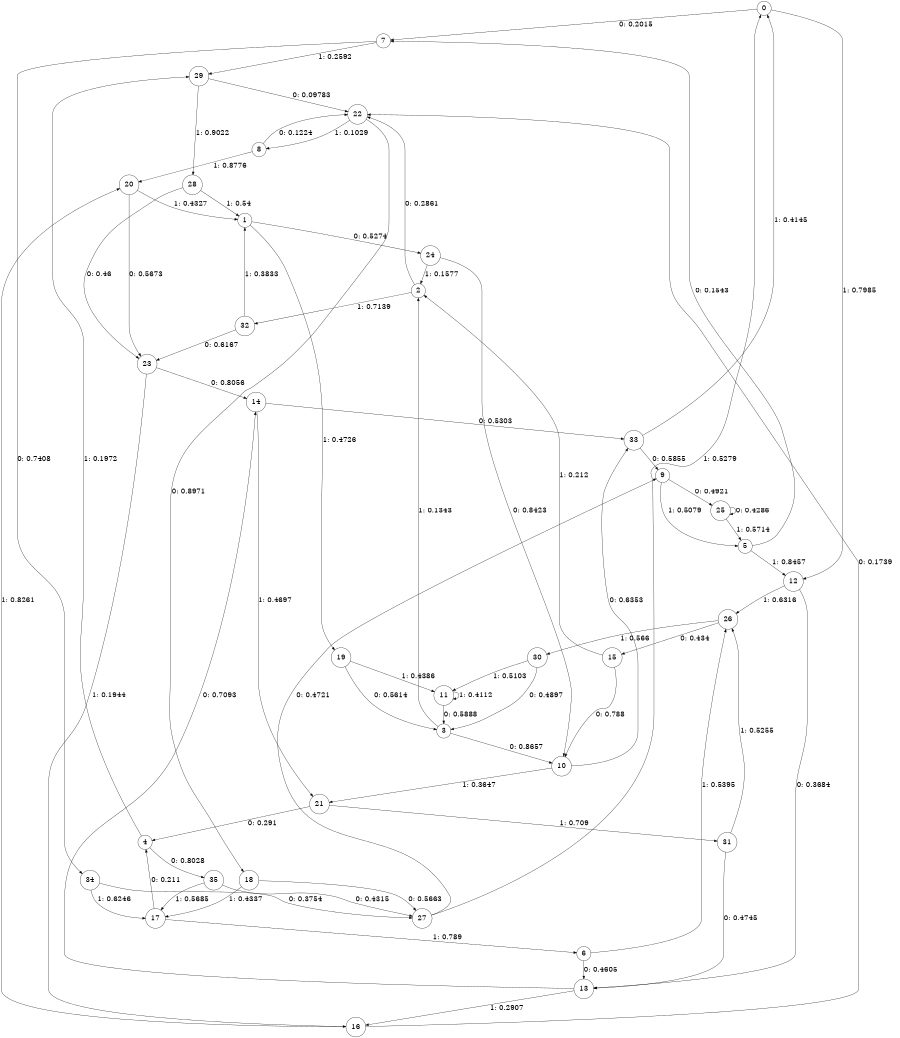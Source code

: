 digraph "ch8randomL6" {
size = "6,8.5";
ratio = "fill";
node [shape = circle];
node [fontsize = 24];
edge [fontsize = 24];
0 -> 7 [label = "0: 0.2015   "];
0 -> 12 [label = "1: 0.7985   "];
1 -> 24 [label = "0: 0.5274   "];
1 -> 19 [label = "1: 0.4726   "];
2 -> 22 [label = "0: 0.2861   "];
2 -> 32 [label = "1: 0.7139   "];
3 -> 10 [label = "0: 0.8657   "];
3 -> 2 [label = "1: 0.1343   "];
4 -> 35 [label = "0: 0.8028   "];
4 -> 29 [label = "1: 0.1972   "];
5 -> 7 [label = "0: 0.1543   "];
5 -> 12 [label = "1: 0.8457   "];
6 -> 13 [label = "0: 0.4605   "];
6 -> 26 [label = "1: 0.5395   "];
7 -> 34 [label = "0: 0.7408   "];
7 -> 29 [label = "1: 0.2592   "];
8 -> 22 [label = "0: 0.1224   "];
8 -> 20 [label = "1: 0.8776   "];
9 -> 25 [label = "0: 0.4921   "];
9 -> 5 [label = "1: 0.5079   "];
10 -> 33 [label = "0: 0.6353   "];
10 -> 21 [label = "1: 0.3647   "];
11 -> 3 [label = "0: 0.5888   "];
11 -> 11 [label = "1: 0.4112   "];
12 -> 13 [label = "0: 0.3684   "];
12 -> 26 [label = "1: 0.6316   "];
13 -> 14 [label = "0: 0.7093   "];
13 -> 16 [label = "1: 0.2907   "];
14 -> 33 [label = "0: 0.5303   "];
14 -> 21 [label = "1: 0.4697   "];
15 -> 10 [label = "0: 0.788    "];
15 -> 2 [label = "1: 0.212    "];
16 -> 22 [label = "0: 0.1739   "];
16 -> 20 [label = "1: 0.8261   "];
17 -> 4 [label = "0: 0.211    "];
17 -> 6 [label = "1: 0.789    "];
18 -> 27 [label = "0: 0.5663   "];
18 -> 17 [label = "1: 0.4337   "];
19 -> 3 [label = "0: 0.5614   "];
19 -> 11 [label = "1: 0.4386   "];
20 -> 23 [label = "0: 0.5673   "];
20 -> 1 [label = "1: 0.4327   "];
21 -> 4 [label = "0: 0.291    "];
21 -> 31 [label = "1: 0.709    "];
22 -> 18 [label = "0: 0.8971   "];
22 -> 8 [label = "1: 0.1029   "];
23 -> 14 [label = "0: 0.8056   "];
23 -> 16 [label = "1: 0.1944   "];
24 -> 10 [label = "0: 0.8423   "];
24 -> 2 [label = "1: 0.1577   "];
25 -> 25 [label = "0: 0.4286   "];
25 -> 5 [label = "1: 0.5714   "];
26 -> 15 [label = "0: 0.434    "];
26 -> 30 [label = "1: 0.566    "];
27 -> 9 [label = "0: 0.4721   "];
27 -> 0 [label = "1: 0.5279   "];
28 -> 23 [label = "0: 0.46     "];
28 -> 1 [label = "1: 0.54     "];
29 -> 22 [label = "0: 0.09783  "];
29 -> 28 [label = "1: 0.9022   "];
30 -> 3 [label = "0: 0.4897   "];
30 -> 11 [label = "1: 0.5103   "];
31 -> 13 [label = "0: 0.4745   "];
31 -> 26 [label = "1: 0.5255   "];
32 -> 23 [label = "0: 0.6167   "];
32 -> 1 [label = "1: 0.3833   "];
33 -> 9 [label = "0: 0.5855   "];
33 -> 0 [label = "1: 0.4145   "];
34 -> 27 [label = "0: 0.3754   "];
34 -> 17 [label = "1: 0.6246   "];
35 -> 27 [label = "0: 0.4315   "];
35 -> 17 [label = "1: 0.5685   "];
}